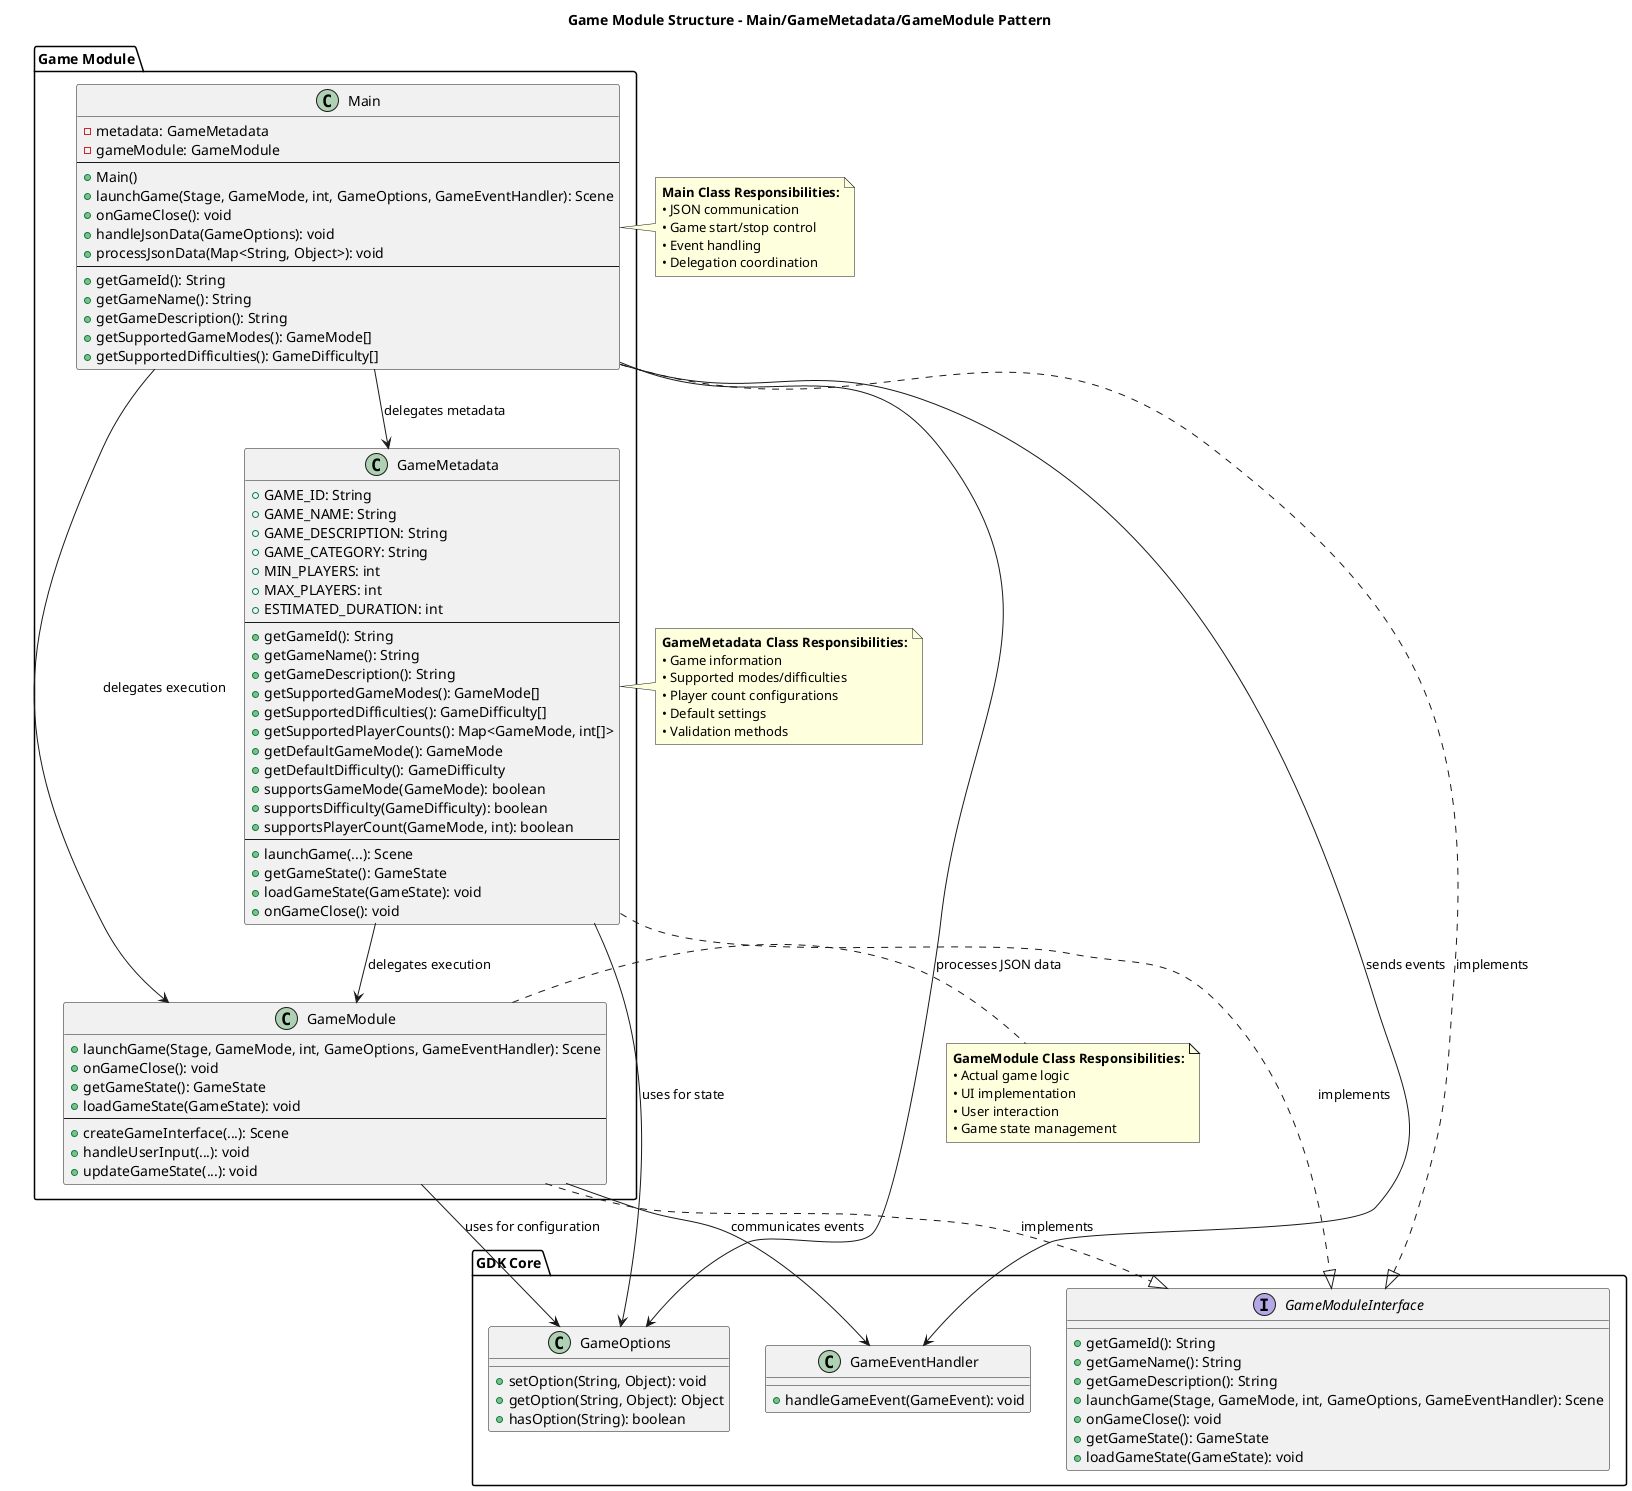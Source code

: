 @startuml

title Game Module Structure - Main/GameMetadata/GameModule Pattern

package "Game Module" {
    class Main {
        -metadata: GameMetadata
        -gameModule: GameModule
        --
        +Main()
        +launchGame(Stage, GameMode, int, GameOptions, GameEventHandler): Scene
        +onGameClose(): void
        +handleJsonData(GameOptions): void
        +processJsonData(Map<String, Object>): void
        --
        ' Metadata delegation methods
        +getGameId(): String
        +getGameName(): String
        +getGameDescription(): String
        +getSupportedGameModes(): GameMode[]
        +getSupportedDifficulties(): GameDifficulty[]
    }
    
    class GameMetadata {
        ' Game information constants
        +GAME_ID: String
        +GAME_NAME: String
        +GAME_DESCRIPTION: String
        +GAME_CATEGORY: String
        +MIN_PLAYERS: int
        +MAX_PLAYERS: int
        +ESTIMATED_DURATION: int
        --
        ' Metadata methods
        +getGameId(): String
        +getGameName(): String
        +getGameDescription(): String
        +getSupportedGameModes(): GameMode[]
        +getSupportedDifficulties(): GameDifficulty[]
        +getSupportedPlayerCounts(): Map<GameMode, int[]>
        +getDefaultGameMode(): GameMode
        +getDefaultDifficulty(): GameDifficulty
        +supportsGameMode(GameMode): boolean
        +supportsDifficulty(GameDifficulty): boolean
        +supportsPlayerCount(GameMode, int): boolean
        --
        ' Delegated execution
        +launchGame(...): Scene
        +getGameState(): GameState
        +loadGameState(GameState): void
        +onGameClose(): void
    }
    
    class GameModule {
        ' Game implementation
        +launchGame(Stage, GameMode, int, GameOptions, GameEventHandler): Scene
        +onGameClose(): void
        +getGameState(): GameState
        +loadGameState(GameState): void
        --
        ' UI creation methods
        +createGameInterface(...): Scene
        +handleUserInput(...): void
        +updateGameState(...): void
    }
}

package "GDK Core" {
    interface GameModuleInterface {
        +getGameId(): String
        +getGameName(): String
        +getGameDescription(): String
        +launchGame(Stage, GameMode, int, GameOptions, GameEventHandler): Scene
        +onGameClose(): void
        +getGameState(): GameState
        +loadGameState(GameState): void
    }
    
    class GameOptions {
        +setOption(String, Object): void
        +getOption(String, Object): Object
        +hasOption(String): boolean
    }
    
    class GameEventHandler {
        +handleGameEvent(GameEvent): void
    }
}

' Relationships
Main ..|> GameModuleInterface : implements
GameMetadata ..|> GameModuleInterface : implements
GameModule ..|> GameModuleInterface : implements

Main --> GameMetadata : delegates metadata
Main --> GameModule : delegates execution
Main --> GameOptions : processes JSON data
Main --> GameEventHandler : sends events

GameMetadata --> GameModule : delegates execution
GameMetadata --> GameOptions : uses for state

GameModule --> GameOptions : uses for configuration
GameModule --> GameEventHandler : communicates events

note right of Main
  **Main Class Responsibilities:**
  • JSON communication
  • Game start/stop control
  • Event handling
  • Delegation coordination
end note

note right of GameMetadata
  **GameMetadata Class Responsibilities:**
  • Game information
  • Supported modes/difficulties
  • Player count configurations
  • Default settings
  • Validation methods
end note

note right of GameModule
  **GameModule Class Responsibilities:**
  • Actual game logic
  • UI implementation
  • User interaction
  • Game state management
end note

@enduml 